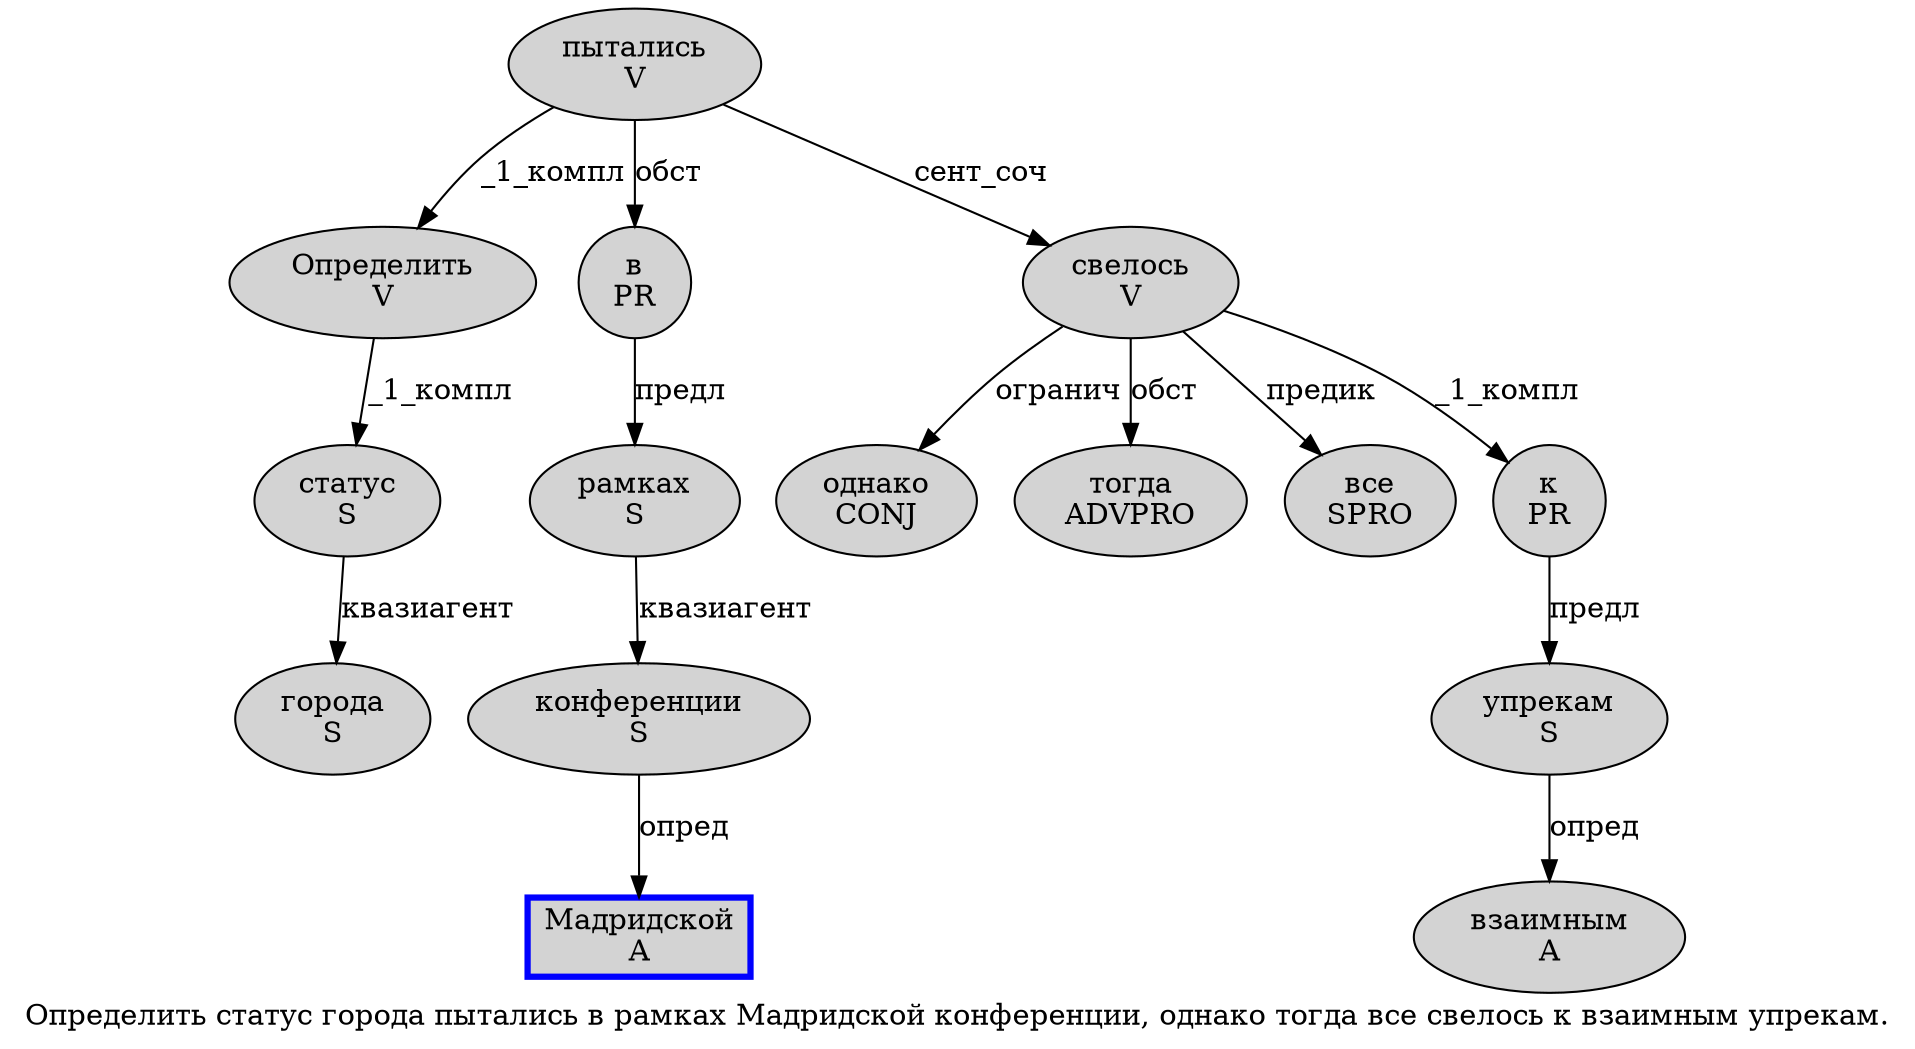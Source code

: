 digraph SENTENCE_251 {
	graph [label="Определить статус города пытались в рамках Мадридской конференции, однако тогда все свелось к взаимным упрекам."]
	node [style=filled]
		0 [label="Определить
V" color="" fillcolor=lightgray penwidth=1 shape=ellipse]
		1 [label="статус
S" color="" fillcolor=lightgray penwidth=1 shape=ellipse]
		2 [label="города
S" color="" fillcolor=lightgray penwidth=1 shape=ellipse]
		3 [label="пытались
V" color="" fillcolor=lightgray penwidth=1 shape=ellipse]
		4 [label="в
PR" color="" fillcolor=lightgray penwidth=1 shape=ellipse]
		5 [label="рамках
S" color="" fillcolor=lightgray penwidth=1 shape=ellipse]
		6 [label="Мадридской
A" color=blue fillcolor=lightgray penwidth=3 shape=box]
		7 [label="конференции
S" color="" fillcolor=lightgray penwidth=1 shape=ellipse]
		9 [label="однако
CONJ" color="" fillcolor=lightgray penwidth=1 shape=ellipse]
		10 [label="тогда
ADVPRO" color="" fillcolor=lightgray penwidth=1 shape=ellipse]
		11 [label="все
SPRO" color="" fillcolor=lightgray penwidth=1 shape=ellipse]
		12 [label="свелось
V" color="" fillcolor=lightgray penwidth=1 shape=ellipse]
		13 [label="к
PR" color="" fillcolor=lightgray penwidth=1 shape=ellipse]
		14 [label="взаимным
A" color="" fillcolor=lightgray penwidth=1 shape=ellipse]
		15 [label="упрекам
S" color="" fillcolor=lightgray penwidth=1 shape=ellipse]
			15 -> 14 [label="опред"]
			7 -> 6 [label="опред"]
			12 -> 9 [label="огранич"]
			12 -> 10 [label="обст"]
			12 -> 11 [label="предик"]
			12 -> 13 [label="_1_компл"]
			1 -> 2 [label="квазиагент"]
			3 -> 0 [label="_1_компл"]
			3 -> 4 [label="обст"]
			3 -> 12 [label="сент_соч"]
			5 -> 7 [label="квазиагент"]
			0 -> 1 [label="_1_компл"]
			4 -> 5 [label="предл"]
			13 -> 15 [label="предл"]
}